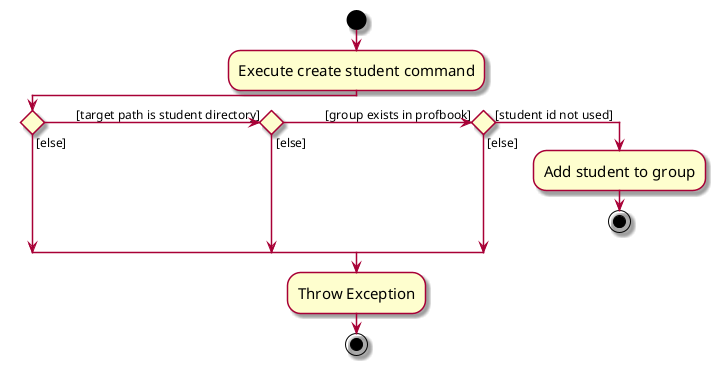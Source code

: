 @startuml
skin rose
skinparam ActivityFontSize 15
skinparam ArrowFontSize 12
start
:Execute create student command;

'Since the beta syntax does not support placing the condition outside the
'diamond we place it as the true branch instead.

if () then ([else])
([target path is student directory]) elseif () then ([else])
([group exists in profbook]) elseif () then ([else])
else ([student id not used])
    :Add student to group;
    stop
endif
:Throw Exception;
stop
@enduml
